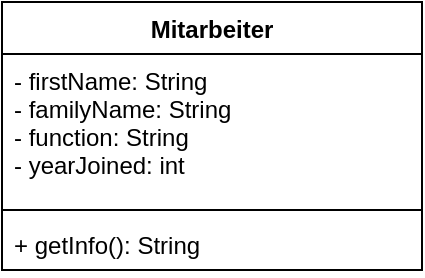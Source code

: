 <mxfile>
    <diagram id="L2R3--aHK09KbspVmYzT" name="Page-1">
        <mxGraphModel dx="764" dy="388" grid="1" gridSize="10" guides="1" tooltips="1" connect="1" arrows="1" fold="1" page="1" pageScale="1" pageWidth="827" pageHeight="1169" math="0" shadow="0">
            <root>
                <mxCell id="0"/>
                <mxCell id="1" parent="0"/>
                <mxCell id="ttykeMyNEvWA2-3Id9MA-14" value="Mitarbeiter" style="swimlane;fontStyle=1;align=center;verticalAlign=top;childLayout=stackLayout;horizontal=1;startSize=26;horizontalStack=0;resizeParent=1;resizeParentMax=0;resizeLast=0;collapsible=1;marginBottom=0;" parent="1" vertex="1">
                    <mxGeometry x="349" y="150" width="210" height="134" as="geometry"/>
                </mxCell>
                <mxCell id="ttykeMyNEvWA2-3Id9MA-15" value="- firstName: String&#10;- familyName: String&#10;- function: String&#10;- yearJoined: int&#10;&#10;" style="text;strokeColor=none;fillColor=none;align=left;verticalAlign=top;spacingLeft=4;spacingRight=4;overflow=hidden;rotatable=0;points=[[0,0.5],[1,0.5]];portConstraint=eastwest;" parent="ttykeMyNEvWA2-3Id9MA-14" vertex="1">
                    <mxGeometry y="26" width="210" height="74" as="geometry"/>
                </mxCell>
                <mxCell id="ttykeMyNEvWA2-3Id9MA-16" value="" style="line;strokeWidth=1;fillColor=none;align=left;verticalAlign=middle;spacingTop=-1;spacingLeft=3;spacingRight=3;rotatable=0;labelPosition=right;points=[];portConstraint=eastwest;" parent="ttykeMyNEvWA2-3Id9MA-14" vertex="1">
                    <mxGeometry y="100" width="210" height="8" as="geometry"/>
                </mxCell>
                <mxCell id="ttykeMyNEvWA2-3Id9MA-17" value="+ getInfo(): String&#10;" style="text;strokeColor=none;fillColor=none;align=left;verticalAlign=top;spacingLeft=4;spacingRight=4;overflow=hidden;rotatable=0;points=[[0,0.5],[1,0.5]];portConstraint=eastwest;" parent="ttykeMyNEvWA2-3Id9MA-14" vertex="1">
                    <mxGeometry y="108" width="210" height="26" as="geometry"/>
                </mxCell>
            </root>
        </mxGraphModel>
    </diagram>
</mxfile>